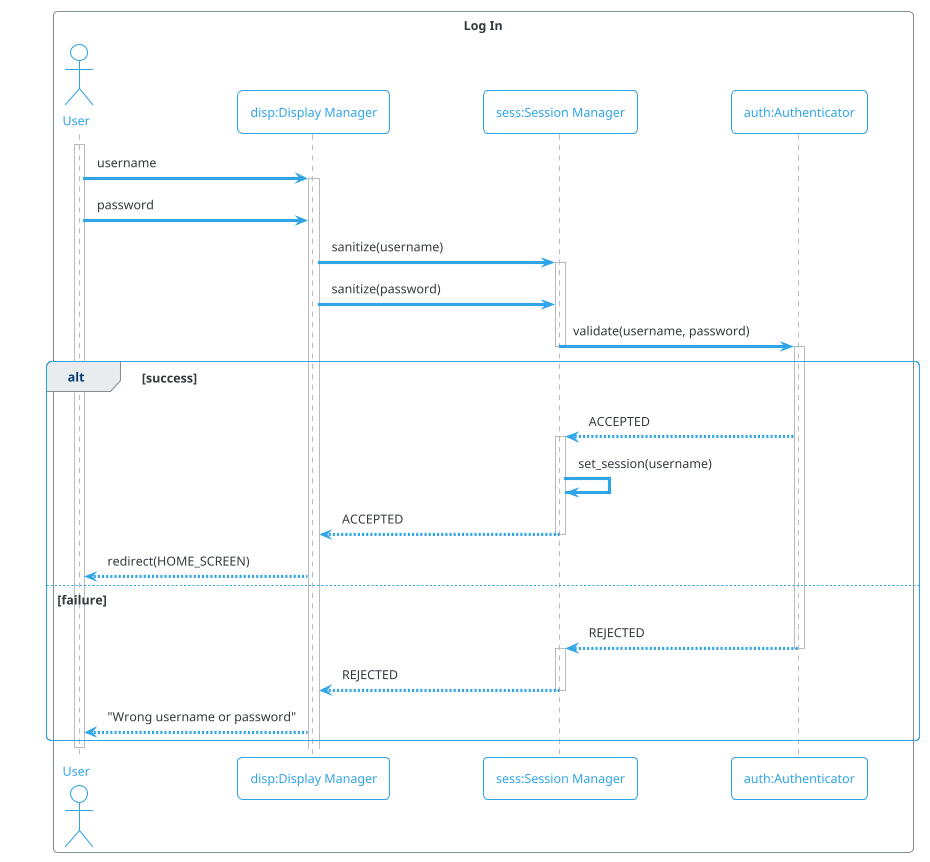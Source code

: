 @startuml login
!theme cerulean-outline
box "Log In"
actor "User" as user
participant "disp:Display Manager" as disp
participant "sess:Session Manager" as sess
participant "auth:Authenticator" as auth
end box
activate user
user -> disp ++ : username
user -> disp : password
disp -> sess ++ : sanitize(username)
disp -> sess : sanitize(password)
sess -> auth --++ : validate(username, password)
alt success
  auth --> sess ++ : ACCEPTED
  sess -> sess : set_session(username)
  sess --> disp -- : ACCEPTED
  disp --> user : redirect(HOME_SCREEN)
else failure
  auth --> sess --++ : REJECTED
  sess --> disp -- : REJECTED
  disp --> user : "Wrong username or password"
end
deactivate user
@enduml